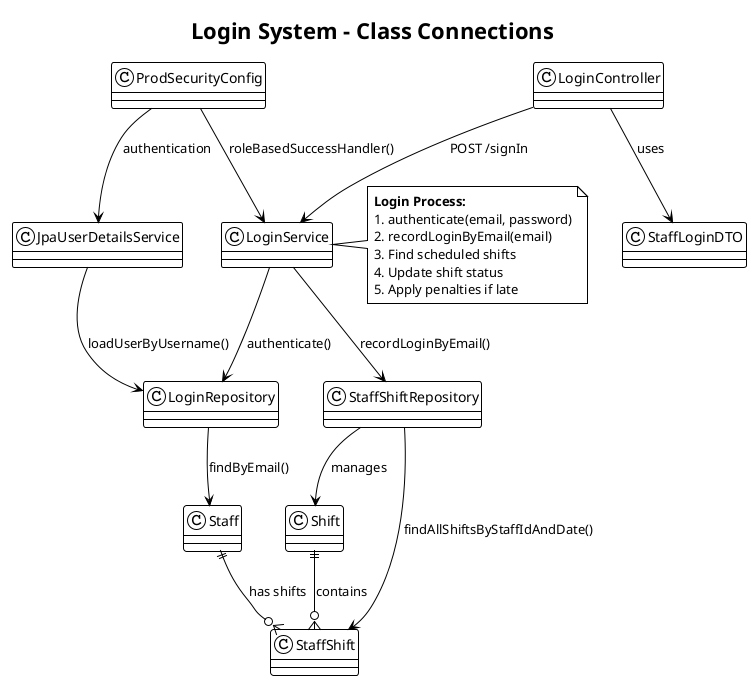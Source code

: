 @startuml Login Class Connections
!theme plain
title Login System - Class Connections

class LoginController
class LoginService
class LoginRepository
class StaffShiftRepository
class Staff
class StaffShift
class Shift
class StaffLoginDTO
class ProdSecurityConfig
class JpaUserDetailsService

' Login Flow Connections
LoginController --> LoginService : "POST /signIn"
LoginService --> LoginRepository : "authenticate()"
LoginService --> StaffShiftRepository : "recordLoginByEmail()"

' Repository to Entity Connections
LoginRepository --> Staff : "findByEmail()"
StaffShiftRepository --> StaffShift : "findAllShiftsByStaffIdAndDate()"
StaffShiftRepository --> Shift : "manages"

' Entity Relationships
Staff ||--o{ StaffShift : "has shifts"
Shift ||--o{ StaffShift : "contains"

' DTO and Config Connections
LoginController --> StaffLoginDTO : "uses"
ProdSecurityConfig --> LoginService : "roleBasedSuccessHandler()"
ProdSecurityConfig --> JpaUserDetailsService : "authentication"
JpaUserDetailsService --> LoginRepository : "loadUserByUsername()"

note right of LoginService
**Login Process:**
1. authenticate(email, password)
2. recordLoginByEmail(email)
3. Find scheduled shifts
4. Update shift status
5. Apply penalties if late
end note

@enduml
